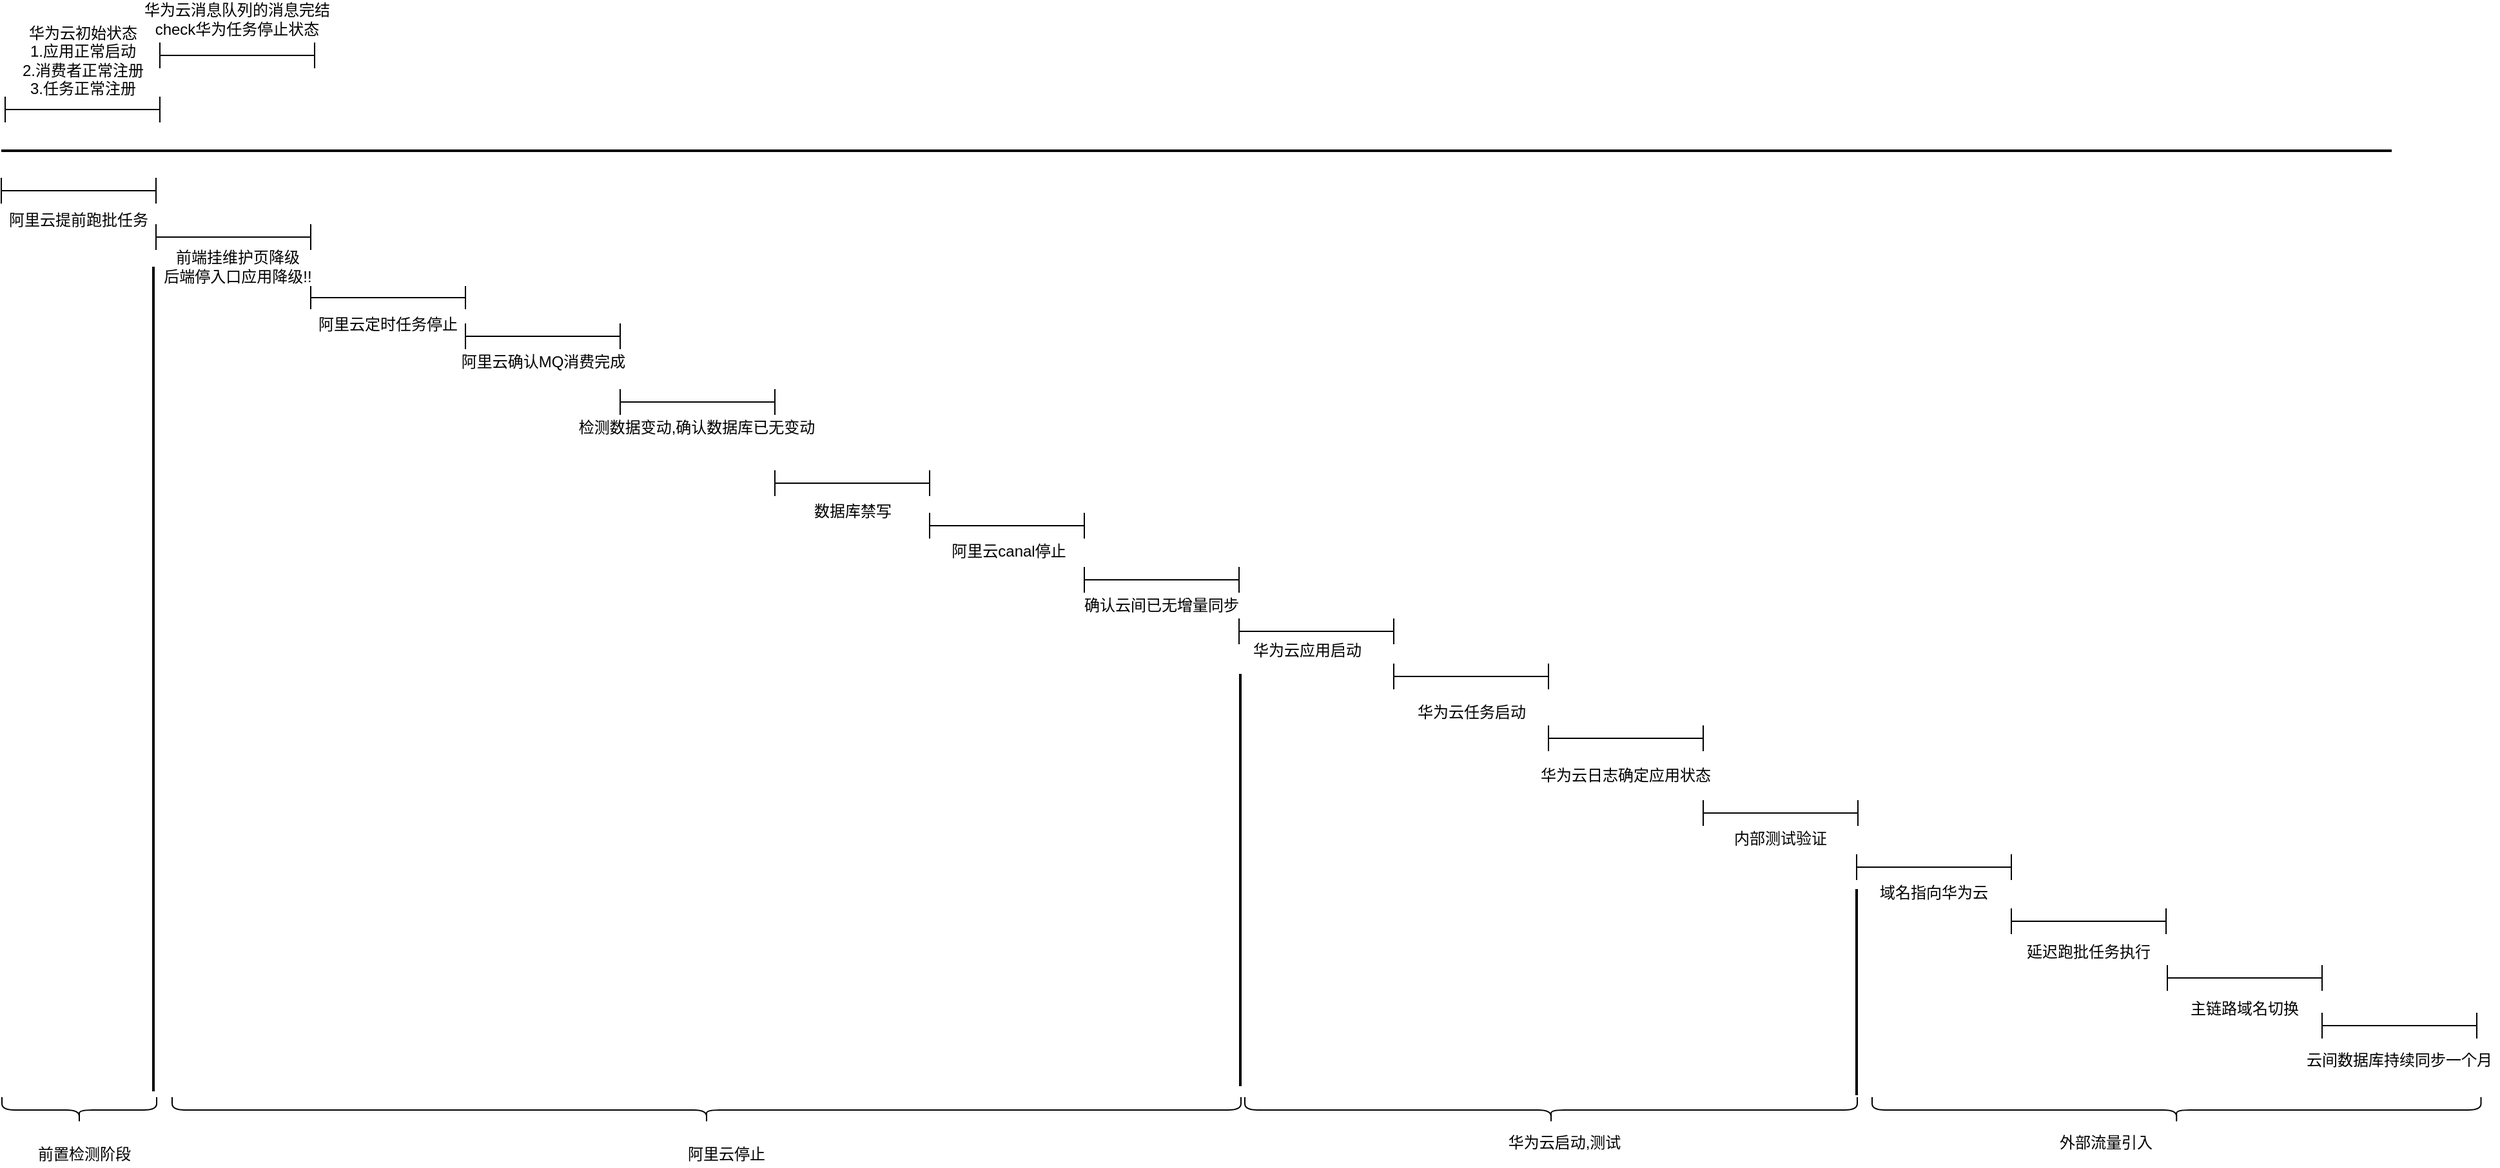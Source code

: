 <mxfile version="14.1.8" type="github">
  <diagram id="rvpRbDeUgA8YePQZKAHE" name="第 1 页">
    <mxGraphModel dx="2117" dy="950" grid="0" gridSize="10" guides="1" tooltips="1" connect="1" arrows="1" fold="1" page="1" pageScale="1" pageWidth="827" pageHeight="1169" math="0" shadow="0">
      <root>
        <mxCell id="0" />
        <mxCell id="1" parent="0" />
        <mxCell id="-D_Cvpl0m4vMDCp08sZc-34" value="华为云应用启动" style="text;html=1;strokeColor=none;fillColor=none;align=center;verticalAlign=middle;whiteSpace=wrap;rounded=0;" vertex="1" parent="1">
          <mxGeometry x="1016" y="1233" width="106" height="20" as="geometry" />
        </mxCell>
        <mxCell id="-D_Cvpl0m4vMDCp08sZc-35" value="华为云任务启动" style="text;html=1;strokeColor=none;fillColor=none;align=center;verticalAlign=middle;whiteSpace=wrap;rounded=0;" vertex="1" parent="1">
          <mxGeometry x="1140.5" y="1281" width="111" height="20" as="geometry" />
        </mxCell>
        <mxCell id="-D_Cvpl0m4vMDCp08sZc-36" value="华为云日志确定应用状态" style="text;html=1;strokeColor=none;fillColor=none;align=center;verticalAlign=middle;whiteSpace=wrap;rounded=0;" vertex="1" parent="1">
          <mxGeometry x="1244" y="1330" width="144" height="20" as="geometry" />
        </mxCell>
        <mxCell id="-D_Cvpl0m4vMDCp08sZc-56" value="" style="line;strokeWidth=2;html=1;fillColor=#A8DADC;" vertex="1" parent="1">
          <mxGeometry x="56" y="850" width="1854" height="10" as="geometry" />
        </mxCell>
        <mxCell id="-D_Cvpl0m4vMDCp08sZc-57" value="" style="shape=crossbar;whiteSpace=wrap;html=1;rounded=1;fillColor=#A8DADC;" vertex="1" parent="1">
          <mxGeometry x="179" y="771" width="120" height="20" as="geometry" />
        </mxCell>
        <mxCell id="-D_Cvpl0m4vMDCp08sZc-66" value="" style="shape=crossbar;whiteSpace=wrap;html=1;rounded=1;fillColor=#A8DADC;" vertex="1" parent="1">
          <mxGeometry x="296" y="960" width="120" height="18" as="geometry" />
        </mxCell>
        <mxCell id="-D_Cvpl0m4vMDCp08sZc-67" value="阿里云定时任务停止" style="text;html=1;strokeColor=none;fillColor=none;align=center;verticalAlign=middle;whiteSpace=wrap;rounded=0;" vertex="1" parent="1">
          <mxGeometry x="300" y="980" width="112" height="20" as="geometry" />
        </mxCell>
        <mxCell id="-D_Cvpl0m4vMDCp08sZc-70" value="" style="shape=crossbar;whiteSpace=wrap;html=1;rounded=1;fillColor=#A8DADC;" vertex="1" parent="1">
          <mxGeometry x="416" y="989" width="120" height="20" as="geometry" />
        </mxCell>
        <mxCell id="-D_Cvpl0m4vMDCp08sZc-71" value="阿里云确认MQ消费完成" style="text;html=1;strokeColor=none;fillColor=none;align=center;verticalAlign=middle;whiteSpace=wrap;rounded=0;" vertex="1" parent="1">
          <mxGeometry x="409.5" y="1009" width="133" height="20" as="geometry" />
        </mxCell>
        <mxCell id="-D_Cvpl0m4vMDCp08sZc-75" value="华为云初始状态&lt;br&gt;1.应用正常启动&lt;br&gt;2.消费者正常注册&lt;br&gt;3.任务正常注册" style="text;html=1;strokeColor=none;fillColor=none;align=center;verticalAlign=middle;whiteSpace=wrap;rounded=0;" vertex="1" parent="1">
          <mxGeometry x="56.5" y="775" width="125" height="20" as="geometry" />
        </mxCell>
        <mxCell id="-D_Cvpl0m4vMDCp08sZc-76" value="" style="shape=crossbar;whiteSpace=wrap;html=1;rounded=1;fillColor=#A8DADC;" vertex="1" parent="1">
          <mxGeometry x="656" y="1103" width="120" height="20" as="geometry" />
        </mxCell>
        <mxCell id="-D_Cvpl0m4vMDCp08sZc-78" value="" style="shape=crossbar;whiteSpace=wrap;html=1;rounded=1;fillColor=#A8DADC;" vertex="1" parent="1">
          <mxGeometry x="59" y="813" width="120" height="20" as="geometry" />
        </mxCell>
        <mxCell id="-D_Cvpl0m4vMDCp08sZc-79" value="华为云消息队列的消息完结&lt;br&gt;check华为任务停止状态" style="text;html=1;strokeColor=none;fillColor=none;align=center;verticalAlign=middle;whiteSpace=wrap;rounded=0;" vertex="1" parent="1">
          <mxGeometry x="105" y="743" width="268" height="20" as="geometry" />
        </mxCell>
        <mxCell id="-D_Cvpl0m4vMDCp08sZc-80" value="" style="shape=crossbar;whiteSpace=wrap;html=1;rounded=1;fillColor=#A8DADC;" vertex="1" parent="1">
          <mxGeometry x="1136" y="1253" width="120" height="20" as="geometry" />
        </mxCell>
        <mxCell id="-D_Cvpl0m4vMDCp08sZc-81" value="" style="shape=crossbar;whiteSpace=wrap;html=1;rounded=1;fillColor=#A8DADC;" vertex="1" parent="1">
          <mxGeometry x="1256" y="1301" width="120" height="20" as="geometry" />
        </mxCell>
        <mxCell id="-D_Cvpl0m4vMDCp08sZc-82" value="" style="shape=crossbar;whiteSpace=wrap;html=1;rounded=1;fillColor=#A8DADC;" vertex="1" parent="1">
          <mxGeometry x="1016" y="1218" width="120" height="20" as="geometry" />
        </mxCell>
        <mxCell id="-D_Cvpl0m4vMDCp08sZc-83" value="阿里云canal停止" style="text;html=1;strokeColor=none;fillColor=none;align=center;verticalAlign=middle;whiteSpace=wrap;rounded=0;" vertex="1" parent="1">
          <mxGeometry x="788" y="1156" width="99" height="20" as="geometry" />
        </mxCell>
        <mxCell id="-D_Cvpl0m4vMDCp08sZc-84" value="" style="shape=crossbar;whiteSpace=wrap;html=1;rounded=1;fillColor=#A8DADC;" vertex="1" parent="1">
          <mxGeometry x="56" y="876" width="120" height="20" as="geometry" />
        </mxCell>
        <mxCell id="-D_Cvpl0m4vMDCp08sZc-85" value="阿里云提前跑批任务" style="text;html=1;strokeColor=none;fillColor=none;align=center;verticalAlign=middle;whiteSpace=wrap;rounded=0;" vertex="1" parent="1">
          <mxGeometry x="60" y="899" width="112" height="20" as="geometry" />
        </mxCell>
        <mxCell id="-D_Cvpl0m4vMDCp08sZc-86" value="" style="shape=crossbar;whiteSpace=wrap;html=1;rounded=1;fillColor=#A8DADC;" vertex="1" parent="1">
          <mxGeometry x="176" y="912" width="120" height="20" as="geometry" />
        </mxCell>
        <mxCell id="-D_Cvpl0m4vMDCp08sZc-87" value="前端挂维护页降级&lt;br&gt;后端停入口应用降级!!" style="text;html=1;strokeColor=none;fillColor=none;align=center;verticalAlign=middle;whiteSpace=wrap;rounded=0;" vertex="1" parent="1">
          <mxGeometry x="176" y="935" width="127" height="20" as="geometry" />
        </mxCell>
        <mxCell id="-D_Cvpl0m4vMDCp08sZc-88" value="" style="shape=crossbar;whiteSpace=wrap;html=1;rounded=1;fillColor=#A8DADC;" vertex="1" parent="1">
          <mxGeometry x="776" y="1136" width="120" height="20" as="geometry" />
        </mxCell>
        <mxCell id="-D_Cvpl0m4vMDCp08sZc-89" value="数据库禁写" style="text;html=1;strokeColor=none;fillColor=none;align=center;verticalAlign=middle;whiteSpace=wrap;rounded=0;" vertex="1" parent="1">
          <mxGeometry x="666.5" y="1125" width="99" height="20" as="geometry" />
        </mxCell>
        <mxCell id="-D_Cvpl0m4vMDCp08sZc-91" value="" style="shape=crossbar;whiteSpace=wrap;html=1;rounded=1;fillColor=#A8DADC;" vertex="1" parent="1">
          <mxGeometry x="536" y="1040" width="120" height="20" as="geometry" />
        </mxCell>
        <mxCell id="-D_Cvpl0m4vMDCp08sZc-92" value="检测数据变动,确认数据库已无变动" style="text;html=1;strokeColor=none;fillColor=none;align=center;verticalAlign=middle;whiteSpace=wrap;rounded=0;" vertex="1" parent="1">
          <mxGeometry x="502.37" y="1060" width="187.25" height="20" as="geometry" />
        </mxCell>
        <mxCell id="-D_Cvpl0m4vMDCp08sZc-93" value="" style="shape=crossbar;whiteSpace=wrap;html=1;rounded=1;fillColor=#A8DADC;" vertex="1" parent="1">
          <mxGeometry x="896" y="1178" width="120" height="20" as="geometry" />
        </mxCell>
        <mxCell id="-D_Cvpl0m4vMDCp08sZc-94" value="确认云间已无增量同步" style="text;html=1;strokeColor=none;fillColor=none;align=center;verticalAlign=middle;whiteSpace=wrap;rounded=0;" vertex="1" parent="1">
          <mxGeometry x="887" y="1198" width="138" height="20" as="geometry" />
        </mxCell>
        <mxCell id="-D_Cvpl0m4vMDCp08sZc-95" value="内部测试验证" style="text;html=1;strokeColor=none;fillColor=none;align=center;verticalAlign=middle;whiteSpace=wrap;rounded=0;" vertex="1" parent="1">
          <mxGeometry x="1364" y="1379" width="144" height="20" as="geometry" />
        </mxCell>
        <mxCell id="-D_Cvpl0m4vMDCp08sZc-96" value="" style="shape=crossbar;whiteSpace=wrap;html=1;rounded=1;fillColor=#A8DADC;" vertex="1" parent="1">
          <mxGeometry x="1376" y="1359" width="120" height="20" as="geometry" />
        </mxCell>
        <mxCell id="-D_Cvpl0m4vMDCp08sZc-97" value="域名指向华为云" style="text;html=1;strokeColor=none;fillColor=none;align=center;verticalAlign=middle;whiteSpace=wrap;rounded=0;" vertex="1" parent="1">
          <mxGeometry x="1483" y="1421" width="144" height="20" as="geometry" />
        </mxCell>
        <mxCell id="-D_Cvpl0m4vMDCp08sZc-98" value="" style="shape=crossbar;whiteSpace=wrap;html=1;rounded=1;fillColor=#A8DADC;" vertex="1" parent="1">
          <mxGeometry x="1495" y="1401" width="120" height="20" as="geometry" />
        </mxCell>
        <mxCell id="-D_Cvpl0m4vMDCp08sZc-99" value="" style="shape=crossbar;whiteSpace=wrap;html=1;rounded=1;fillColor=#A8DADC;" vertex="1" parent="1">
          <mxGeometry x="1615" y="1443" width="120" height="20" as="geometry" />
        </mxCell>
        <mxCell id="-D_Cvpl0m4vMDCp08sZc-100" value="延迟跑批任务执行" style="text;html=1;strokeColor=none;fillColor=none;align=center;verticalAlign=middle;whiteSpace=wrap;rounded=0;" vertex="1" parent="1">
          <mxGeometry x="1603" y="1467" width="144" height="20" as="geometry" />
        </mxCell>
        <mxCell id="-D_Cvpl0m4vMDCp08sZc-101" value="" style="shape=crossbar;whiteSpace=wrap;html=1;rounded=1;fillColor=#A8DADC;" vertex="1" parent="1">
          <mxGeometry x="1736" y="1487" width="120" height="20" as="geometry" />
        </mxCell>
        <mxCell id="-D_Cvpl0m4vMDCp08sZc-102" value="主链路域名切换" style="text;html=1;strokeColor=none;fillColor=none;align=center;verticalAlign=middle;whiteSpace=wrap;rounded=0;" vertex="1" parent="1">
          <mxGeometry x="1724" y="1511" width="144" height="20" as="geometry" />
        </mxCell>
        <mxCell id="-D_Cvpl0m4vMDCp08sZc-104" value="" style="shape=curlyBracket;whiteSpace=wrap;html=1;rounded=1;fillColor=#A8DADC;rotation=-90;" vertex="1" parent="1">
          <mxGeometry x="106.5" y="1539.5" width="20" height="120" as="geometry" />
        </mxCell>
        <mxCell id="-D_Cvpl0m4vMDCp08sZc-105" value="" style="shape=curlyBracket;whiteSpace=wrap;html=1;rounded=1;fillColor=#A8DADC;rotation=-90;" vertex="1" parent="1">
          <mxGeometry x="593" y="1185" width="20" height="829" as="geometry" />
        </mxCell>
        <mxCell id="-D_Cvpl0m4vMDCp08sZc-106" value="前置检测阶段" style="text;html=1;strokeColor=none;fillColor=none;align=center;verticalAlign=middle;whiteSpace=wrap;rounded=0;" vertex="1" parent="1">
          <mxGeometry x="71.5" y="1623.5" width="97" height="20" as="geometry" />
        </mxCell>
        <mxCell id="-D_Cvpl0m4vMDCp08sZc-107" value="阿里云停止" style="text;html=1;strokeColor=none;fillColor=none;align=center;verticalAlign=middle;whiteSpace=wrap;rounded=0;" vertex="1" parent="1">
          <mxGeometry x="569.5" y="1623.5" width="97" height="20" as="geometry" />
        </mxCell>
        <mxCell id="-D_Cvpl0m4vMDCp08sZc-108" value="" style="shape=curlyBracket;whiteSpace=wrap;html=1;rounded=1;fillColor=#A8DADC;rotation=-90;" vertex="1" parent="1">
          <mxGeometry x="1248" y="1362" width="20" height="475" as="geometry" />
        </mxCell>
        <mxCell id="-D_Cvpl0m4vMDCp08sZc-109" value="华为云启动,测试" style="text;html=1;strokeColor=none;fillColor=none;align=center;verticalAlign=middle;whiteSpace=wrap;rounded=0;" vertex="1" parent="1">
          <mxGeometry x="1219.5" y="1615" width="97" height="20" as="geometry" />
        </mxCell>
        <mxCell id="-D_Cvpl0m4vMDCp08sZc-110" value="" style="shape=curlyBracket;whiteSpace=wrap;html=1;rounded=1;fillColor=#A8DADC;rotation=-90;" vertex="1" parent="1">
          <mxGeometry x="1733.13" y="1363.37" width="20" height="472.25" as="geometry" />
        </mxCell>
        <mxCell id="-D_Cvpl0m4vMDCp08sZc-111" value="外部流量引入" style="text;html=1;strokeColor=none;fillColor=none;align=center;verticalAlign=middle;whiteSpace=wrap;rounded=0;" vertex="1" parent="1">
          <mxGeometry x="1639.5" y="1615" width="97" height="20" as="geometry" />
        </mxCell>
        <mxCell id="-D_Cvpl0m4vMDCp08sZc-112" value="" style="line;strokeWidth=2;direction=south;html=1;fillColor=#A8DADC;" vertex="1" parent="1">
          <mxGeometry x="169" y="945" width="10" height="640" as="geometry" />
        </mxCell>
        <mxCell id="-D_Cvpl0m4vMDCp08sZc-113" value="" style="line;strokeWidth=2;direction=south;html=1;fillColor=#A8DADC;" vertex="1" parent="1">
          <mxGeometry x="1012" y="1261" width="10" height="320" as="geometry" />
        </mxCell>
        <mxCell id="-D_Cvpl0m4vMDCp08sZc-114" value="" style="line;strokeWidth=2;direction=south;html=1;fillColor=#A8DADC;" vertex="1" parent="1">
          <mxGeometry x="1490" y="1428" width="10" height="160" as="geometry" />
        </mxCell>
        <mxCell id="-D_Cvpl0m4vMDCp08sZc-115" value="" style="shape=crossbar;whiteSpace=wrap;html=1;rounded=1;fillColor=#A8DADC;" vertex="1" parent="1">
          <mxGeometry x="1856" y="1524" width="120" height="20" as="geometry" />
        </mxCell>
        <mxCell id="-D_Cvpl0m4vMDCp08sZc-116" value="云间数据库持续同步一个月" style="text;html=1;strokeColor=none;fillColor=none;align=center;verticalAlign=middle;whiteSpace=wrap;rounded=0;" vertex="1" parent="1">
          <mxGeometry x="1839" y="1551" width="154" height="20" as="geometry" />
        </mxCell>
      </root>
    </mxGraphModel>
  </diagram>
</mxfile>

